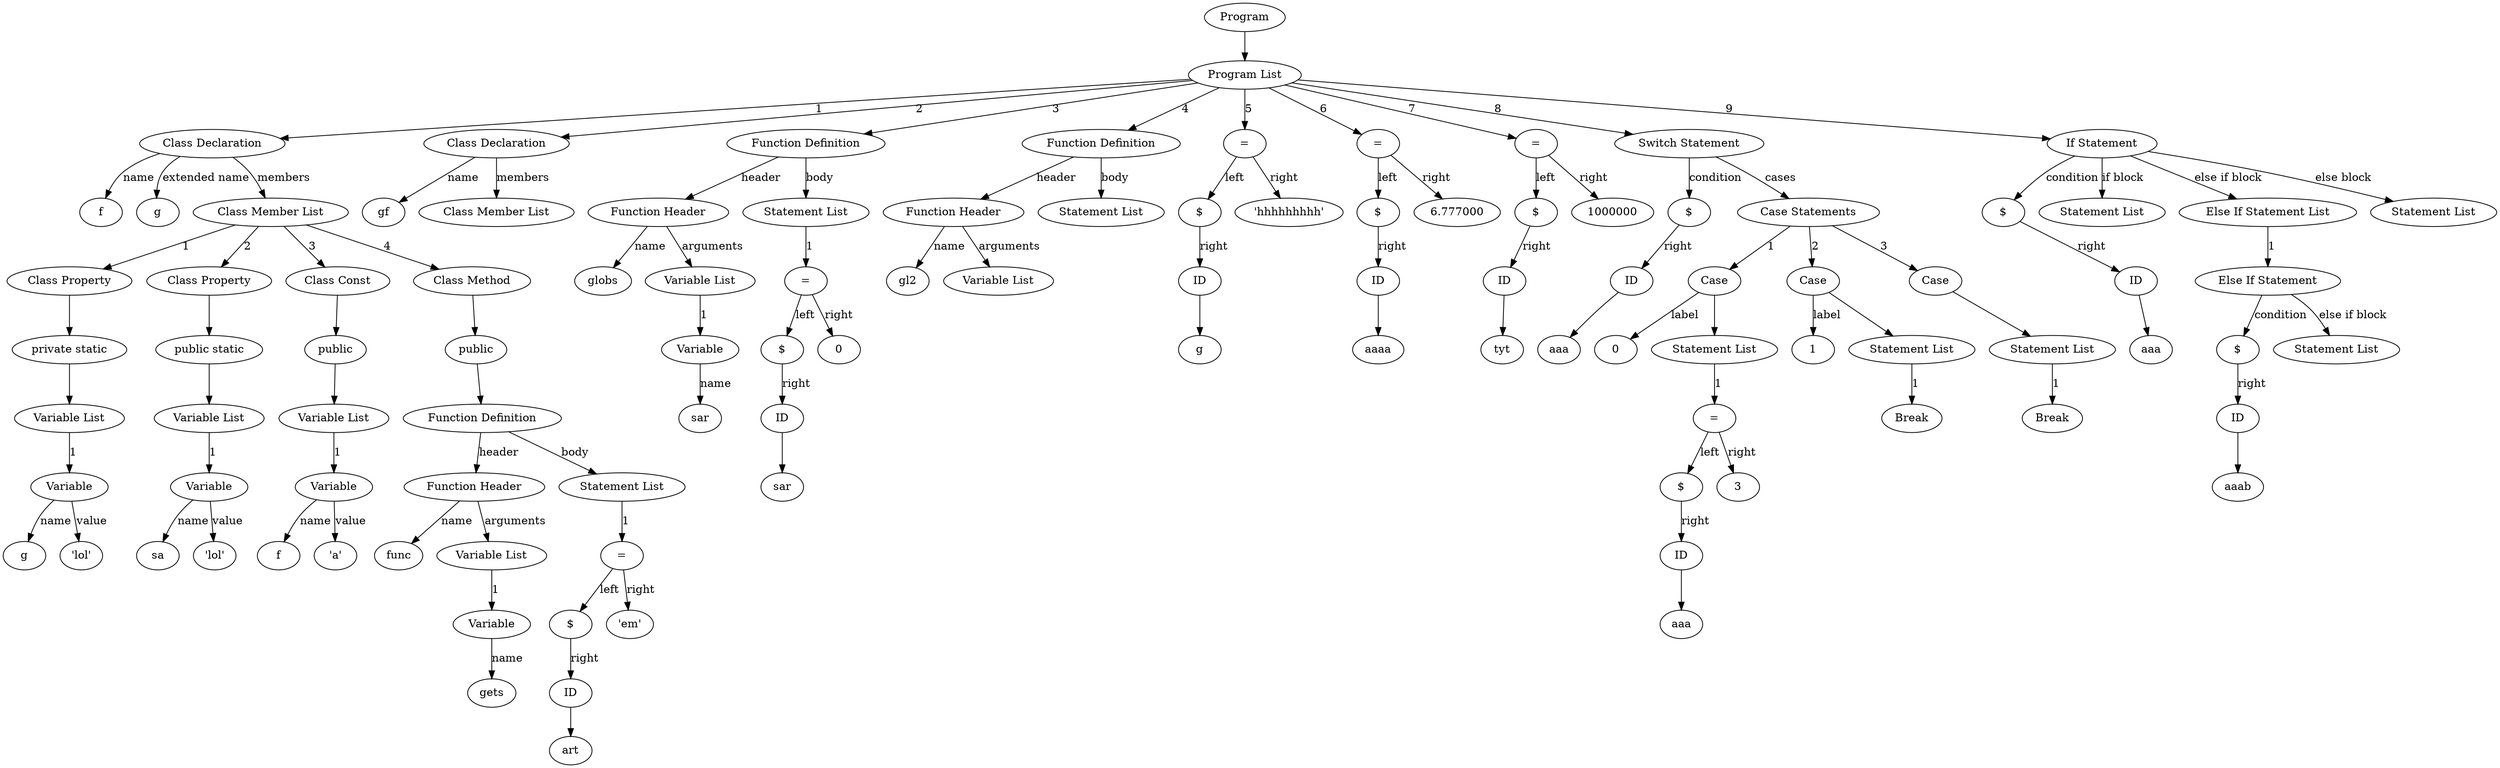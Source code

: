 digraph G {
node105 [label="Program"];
node106 [label="Program List"];
node105->node106 [label=""];
node107 [label="Class Declaration"];
node106->node107 [label="1"];
node107->node108 [label="name"];
node108 [label="f"];
node107->node109 [label="extended name"];
node109 [label="g"];
node110 [label="Class Member List"];
node107->node110 [label="members"];
node111->node112 [label=""];
node112 [label="private static"];
node111 [label="Class Property"];
node110->node111 [label="1"];
node113 [label="Variable List"];
node112->node113 [label=""];
node114 [label="Variable"];
node113->node114 [label="1"];
node114->node115 [label="name"];
node115 [label="g"];
node114->node116 [label="value"];
node116 [label="'lol'"];
node117->node118 [label=""];
node118 [label="public static"];
node117 [label="Class Property"];
node110->node117 [label="2"];
node119 [label="Variable List"];
node118->node119 [label=""];
node120 [label="Variable"];
node119->node120 [label="1"];
node120->node121 [label="name"];
node121 [label="sa"];
node120->node122 [label="value"];
node122 [label="'lol'"];
node123->node124 [label=""];
node124 [label="public"];
node123 [label="Class Const"];
node110->node123 [label="3"];
node125 [label="Variable List"];
node124->node125 [label=""];
node126 [label="Variable"];
node125->node126 [label="1"];
node126->node127 [label="name"];
node127 [label="f"];
node126->node128 [label="value"];
node128 [label="'a'"];
node129->node130 [label=""];
node130 [label="public"];
node129 [label="Class Method"];
node110->node129 [label="4"];
node131 [label="Function Definition"];
node130->node131 [label=""];
node132 [label="Function Header"];
node131->node132 [label="header"];
node132->node133 [label="name"];
node133 [label="func"];
node134 [label="Variable List"];
node132->node134 [label="arguments"];
node135 [label="Variable"];
node134->node135 [label="1"];
node135->node136 [label="name"];
node136 [label="gets"];
node137 [label="Statement List"];
node131->node137 [label="body"];
node137->node138 [label="1"];
node138 [label="="];
node138->node139 [label="left"];
node139 [label="$"];
node139->node140 [label="right"];
node140 [label="ID"];
node140->node141 [label=""];
node141 [label="art"];
node138->node142 [label="right"];
node142 [label="'em'"];
node143 [label="Class Declaration"];
node106->node143 [label="2"];
node143->node144 [label="name"];
node144 [label="gf"];
node145 [label="Class Member List"];
node143->node145 [label="members"];
node146 [label="Function Definition"];
node106->node146 [label="3"];
node147 [label="Function Header"];
node146->node147 [label="header"];
node147->node148 [label="name"];
node148 [label="globs"];
node149 [label="Variable List"];
node147->node149 [label="arguments"];
node150 [label="Variable"];
node149->node150 [label="1"];
node150->node151 [label="name"];
node151 [label="sar"];
node152 [label="Statement List"];
node146->node152 [label="body"];
node152->node153 [label="1"];
node153 [label="="];
node153->node154 [label="left"];
node154 [label="$"];
node154->node155 [label="right"];
node155 [label="ID"];
node155->node156 [label=""];
node156 [label="sar"];
node153->node157 [label="right"];
node157 [label="0"];
node158 [label="Function Definition"];
node106->node158 [label="4"];
node159 [label="Function Header"];
node158->node159 [label="header"];
node159->node160 [label="name"];
node160 [label="gl2"];
node161 [label="Variable List"];
node159->node161 [label="arguments"];
node162 [label="Statement List"];
node158->node162 [label="body"];
node106->node163 [label="5"];
node163 [label="="];
node163->node164 [label="left"];
node164 [label="$"];
node164->node165 [label="right"];
node165 [label="ID"];
node165->node166 [label=""];
node166 [label="g"];
node163->node167 [label="right"];
node167 [label="'hhhhhhhhh'"];
node106->node168 [label="6"];
node168 [label="="];
node168->node169 [label="left"];
node169 [label="$"];
node169->node170 [label="right"];
node170 [label="ID"];
node170->node171 [label=""];
node171 [label="aaaa"];
node168->node172 [label="right"];
node172 [label="6.777000"];
node106->node173 [label="7"];
node173 [label="="];
node173->node174 [label="left"];
node174 [label="$"];
node174->node175 [label="right"];
node175 [label="ID"];
node175->node176 [label=""];
node176 [label="tyt"];
node173->node177 [label="right"];
node177 [label="1000000"];
node178 [label="Switch Statement"];
node106->node178 [label="8"];
node178->node179 [label="condition"];
node179 [label="$"];
node179->node180 [label="right"];
node180 [label="ID"];
node180->node181 [label=""];
node181 [label="aaa"];
node182 [label="Case Statements"];
node178->node182 [label="cases"];
node183 [label="Case"];
node182->node183 [label="1"];
node183->node184 [label="label"];
node184 [label="0"];
node185 [label="Statement List"];
node183->node185 [label=""];
node185->node186 [label="1"];
node186 [label="="];
node186->node187 [label="left"];
node187 [label="$"];
node187->node188 [label="right"];
node188 [label="ID"];
node188->node189 [label=""];
node189 [label="aaa"];
node186->node190 [label="right"];
node190 [label="3"];
node191 [label="Case"];
node182->node191 [label="2"];
node191->node192 [label="label"];
node192 [label="1"];
node193 [label="Statement List"];
node191->node193 [label=""];
node193->node194 [label="1"];
node194 [label="Break"];
node195 [label="Case"];
node182->node195 [label="3"];
node196 [label="Statement List"];
node195->node196 [label=""];
node196->node197 [label="1"];
node197 [label="Break"];
node198 [label="If Statement"];
node106->node198 [label="9"];
node198->node199 [label="condition"];
node199 [label="$"];
node199->node200 [label="right"];
node200 [label="ID"];
node200->node201 [label=""];
node201 [label="aaa"];
node202 [label="Statement List"];
node198->node202 [label="if block"];
node203 [label="Else If Statement List"];
node198->node203 [label="else if block"];
node204 [label="Else If Statement"];
node203->node204 [label="1"];
node204->node205 [label="condition"];
node205 [label="$"];
node205->node206 [label="right"];
node206 [label="ID"];
node206->node207 [label=""];
node207 [label="aaab"];
node208 [label="Statement List"];
node204->node208 [label="else if block"];
node209 [label="Statement List"];
node198->node209 [label="else block"];
}